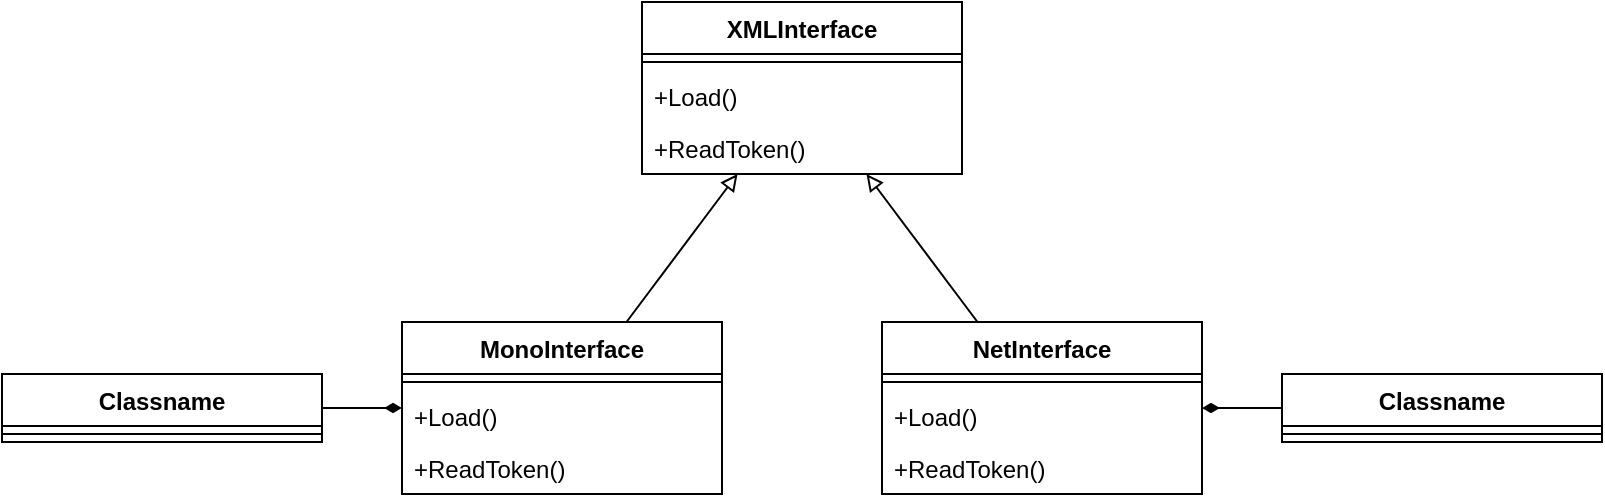 <mxfile version="22.1.11" type="device">
  <diagram name="第 1 页" id="_OBWnVtokvwnZ9_uyH7A">
    <mxGraphModel dx="1434" dy="844" grid="1" gridSize="10" guides="1" tooltips="1" connect="1" arrows="1" fold="1" page="1" pageScale="1" pageWidth="827" pageHeight="1169" math="0" shadow="0">
      <root>
        <mxCell id="0" />
        <mxCell id="1" parent="0" />
        <mxCell id="bp2kel3PuCvGzMcIuZSm-1" value="XMLInterface" style="swimlane;fontStyle=1;align=center;verticalAlign=top;childLayout=stackLayout;horizontal=1;startSize=26;horizontalStack=0;resizeParent=1;resizeParentMax=0;resizeLast=0;collapsible=1;marginBottom=0;whiteSpace=wrap;html=1;" vertex="1" parent="1">
          <mxGeometry x="320" y="200" width="160" height="86" as="geometry" />
        </mxCell>
        <mxCell id="bp2kel3PuCvGzMcIuZSm-3" value="" style="line;strokeWidth=1;fillColor=none;align=left;verticalAlign=middle;spacingTop=-1;spacingLeft=3;spacingRight=3;rotatable=0;labelPosition=right;points=[];portConstraint=eastwest;strokeColor=inherit;" vertex="1" parent="bp2kel3PuCvGzMcIuZSm-1">
          <mxGeometry y="26" width="160" height="8" as="geometry" />
        </mxCell>
        <mxCell id="bp2kel3PuCvGzMcIuZSm-4" value="+Load()" style="text;strokeColor=none;fillColor=none;align=left;verticalAlign=top;spacingLeft=4;spacingRight=4;overflow=hidden;rotatable=0;points=[[0,0.5],[1,0.5]];portConstraint=eastwest;whiteSpace=wrap;html=1;" vertex="1" parent="bp2kel3PuCvGzMcIuZSm-1">
          <mxGeometry y="34" width="160" height="26" as="geometry" />
        </mxCell>
        <mxCell id="bp2kel3PuCvGzMcIuZSm-5" value="+ReadToken()" style="text;strokeColor=none;fillColor=none;align=left;verticalAlign=top;spacingLeft=4;spacingRight=4;overflow=hidden;rotatable=0;points=[[0,0.5],[1,0.5]];portConstraint=eastwest;whiteSpace=wrap;html=1;" vertex="1" parent="bp2kel3PuCvGzMcIuZSm-1">
          <mxGeometry y="60" width="160" height="26" as="geometry" />
        </mxCell>
        <mxCell id="bp2kel3PuCvGzMcIuZSm-21" style="edgeStyle=none;rounded=0;orthogonalLoop=1;jettySize=auto;html=1;endArrow=block;endFill=0;" edge="1" parent="1" source="bp2kel3PuCvGzMcIuZSm-6" target="bp2kel3PuCvGzMcIuZSm-1">
          <mxGeometry relative="1" as="geometry" />
        </mxCell>
        <mxCell id="bp2kel3PuCvGzMcIuZSm-6" value="MonoInterface" style="swimlane;fontStyle=1;align=center;verticalAlign=top;childLayout=stackLayout;horizontal=1;startSize=26;horizontalStack=0;resizeParent=1;resizeParentMax=0;resizeLast=0;collapsible=1;marginBottom=0;whiteSpace=wrap;html=1;" vertex="1" parent="1">
          <mxGeometry x="200" y="360" width="160" height="86" as="geometry" />
        </mxCell>
        <mxCell id="bp2kel3PuCvGzMcIuZSm-7" value="" style="line;strokeWidth=1;fillColor=none;align=left;verticalAlign=middle;spacingTop=-1;spacingLeft=3;spacingRight=3;rotatable=0;labelPosition=right;points=[];portConstraint=eastwest;strokeColor=inherit;" vertex="1" parent="bp2kel3PuCvGzMcIuZSm-6">
          <mxGeometry y="26" width="160" height="8" as="geometry" />
        </mxCell>
        <mxCell id="bp2kel3PuCvGzMcIuZSm-8" value="+Load()" style="text;strokeColor=none;fillColor=none;align=left;verticalAlign=top;spacingLeft=4;spacingRight=4;overflow=hidden;rotatable=0;points=[[0,0.5],[1,0.5]];portConstraint=eastwest;whiteSpace=wrap;html=1;" vertex="1" parent="bp2kel3PuCvGzMcIuZSm-6">
          <mxGeometry y="34" width="160" height="26" as="geometry" />
        </mxCell>
        <mxCell id="bp2kel3PuCvGzMcIuZSm-9" value="+ReadToken()" style="text;strokeColor=none;fillColor=none;align=left;verticalAlign=top;spacingLeft=4;spacingRight=4;overflow=hidden;rotatable=0;points=[[0,0.5],[1,0.5]];portConstraint=eastwest;whiteSpace=wrap;html=1;" vertex="1" parent="bp2kel3PuCvGzMcIuZSm-6">
          <mxGeometry y="60" width="160" height="26" as="geometry" />
        </mxCell>
        <mxCell id="bp2kel3PuCvGzMcIuZSm-22" style="edgeStyle=none;rounded=0;orthogonalLoop=1;jettySize=auto;html=1;endArrow=block;endFill=0;" edge="1" parent="1" source="bp2kel3PuCvGzMcIuZSm-10" target="bp2kel3PuCvGzMcIuZSm-1">
          <mxGeometry relative="1" as="geometry" />
        </mxCell>
        <mxCell id="bp2kel3PuCvGzMcIuZSm-10" value="NetInterface" style="swimlane;fontStyle=1;align=center;verticalAlign=top;childLayout=stackLayout;horizontal=1;startSize=26;horizontalStack=0;resizeParent=1;resizeParentMax=0;resizeLast=0;collapsible=1;marginBottom=0;whiteSpace=wrap;html=1;" vertex="1" parent="1">
          <mxGeometry x="440" y="360" width="160" height="86" as="geometry" />
        </mxCell>
        <mxCell id="bp2kel3PuCvGzMcIuZSm-11" value="" style="line;strokeWidth=1;fillColor=none;align=left;verticalAlign=middle;spacingTop=-1;spacingLeft=3;spacingRight=3;rotatable=0;labelPosition=right;points=[];portConstraint=eastwest;strokeColor=inherit;" vertex="1" parent="bp2kel3PuCvGzMcIuZSm-10">
          <mxGeometry y="26" width="160" height="8" as="geometry" />
        </mxCell>
        <mxCell id="bp2kel3PuCvGzMcIuZSm-12" value="+Load()" style="text;strokeColor=none;fillColor=none;align=left;verticalAlign=top;spacingLeft=4;spacingRight=4;overflow=hidden;rotatable=0;points=[[0,0.5],[1,0.5]];portConstraint=eastwest;whiteSpace=wrap;html=1;" vertex="1" parent="bp2kel3PuCvGzMcIuZSm-10">
          <mxGeometry y="34" width="160" height="26" as="geometry" />
        </mxCell>
        <mxCell id="bp2kel3PuCvGzMcIuZSm-13" value="+ReadToken()" style="text;strokeColor=none;fillColor=none;align=left;verticalAlign=top;spacingLeft=4;spacingRight=4;overflow=hidden;rotatable=0;points=[[0,0.5],[1,0.5]];portConstraint=eastwest;whiteSpace=wrap;html=1;" vertex="1" parent="bp2kel3PuCvGzMcIuZSm-10">
          <mxGeometry y="60" width="160" height="26" as="geometry" />
        </mxCell>
        <mxCell id="bp2kel3PuCvGzMcIuZSm-24" style="edgeStyle=none;rounded=0;orthogonalLoop=1;jettySize=auto;html=1;endArrow=diamondThin;endFill=1;" edge="1" parent="1" source="bp2kel3PuCvGzMcIuZSm-14" target="bp2kel3PuCvGzMcIuZSm-6">
          <mxGeometry relative="1" as="geometry" />
        </mxCell>
        <mxCell id="bp2kel3PuCvGzMcIuZSm-14" value="Classname" style="swimlane;fontStyle=1;align=center;verticalAlign=top;childLayout=stackLayout;horizontal=1;startSize=26;horizontalStack=0;resizeParent=1;resizeParentMax=0;resizeLast=0;collapsible=1;marginBottom=0;whiteSpace=wrap;html=1;" vertex="1" parent="1">
          <mxGeometry y="386" width="160" height="34" as="geometry" />
        </mxCell>
        <mxCell id="bp2kel3PuCvGzMcIuZSm-16" value="" style="line;strokeWidth=1;fillColor=none;align=left;verticalAlign=middle;spacingTop=-1;spacingLeft=3;spacingRight=3;rotatable=0;labelPosition=right;points=[];portConstraint=eastwest;strokeColor=inherit;" vertex="1" parent="bp2kel3PuCvGzMcIuZSm-14">
          <mxGeometry y="26" width="160" height="8" as="geometry" />
        </mxCell>
        <mxCell id="bp2kel3PuCvGzMcIuZSm-23" style="edgeStyle=none;rounded=0;orthogonalLoop=1;jettySize=auto;html=1;endArrow=diamondThin;endFill=1;" edge="1" parent="1" source="bp2kel3PuCvGzMcIuZSm-18" target="bp2kel3PuCvGzMcIuZSm-10">
          <mxGeometry relative="1" as="geometry" />
        </mxCell>
        <mxCell id="bp2kel3PuCvGzMcIuZSm-18" value="Classname" style="swimlane;fontStyle=1;align=center;verticalAlign=top;childLayout=stackLayout;horizontal=1;startSize=26;horizontalStack=0;resizeParent=1;resizeParentMax=0;resizeLast=0;collapsible=1;marginBottom=0;whiteSpace=wrap;html=1;" vertex="1" parent="1">
          <mxGeometry x="640" y="386" width="160" height="34" as="geometry" />
        </mxCell>
        <mxCell id="bp2kel3PuCvGzMcIuZSm-19" value="" style="line;strokeWidth=1;fillColor=none;align=left;verticalAlign=middle;spacingTop=-1;spacingLeft=3;spacingRight=3;rotatable=0;labelPosition=right;points=[];portConstraint=eastwest;strokeColor=inherit;" vertex="1" parent="bp2kel3PuCvGzMcIuZSm-18">
          <mxGeometry y="26" width="160" height="8" as="geometry" />
        </mxCell>
      </root>
    </mxGraphModel>
  </diagram>
</mxfile>
